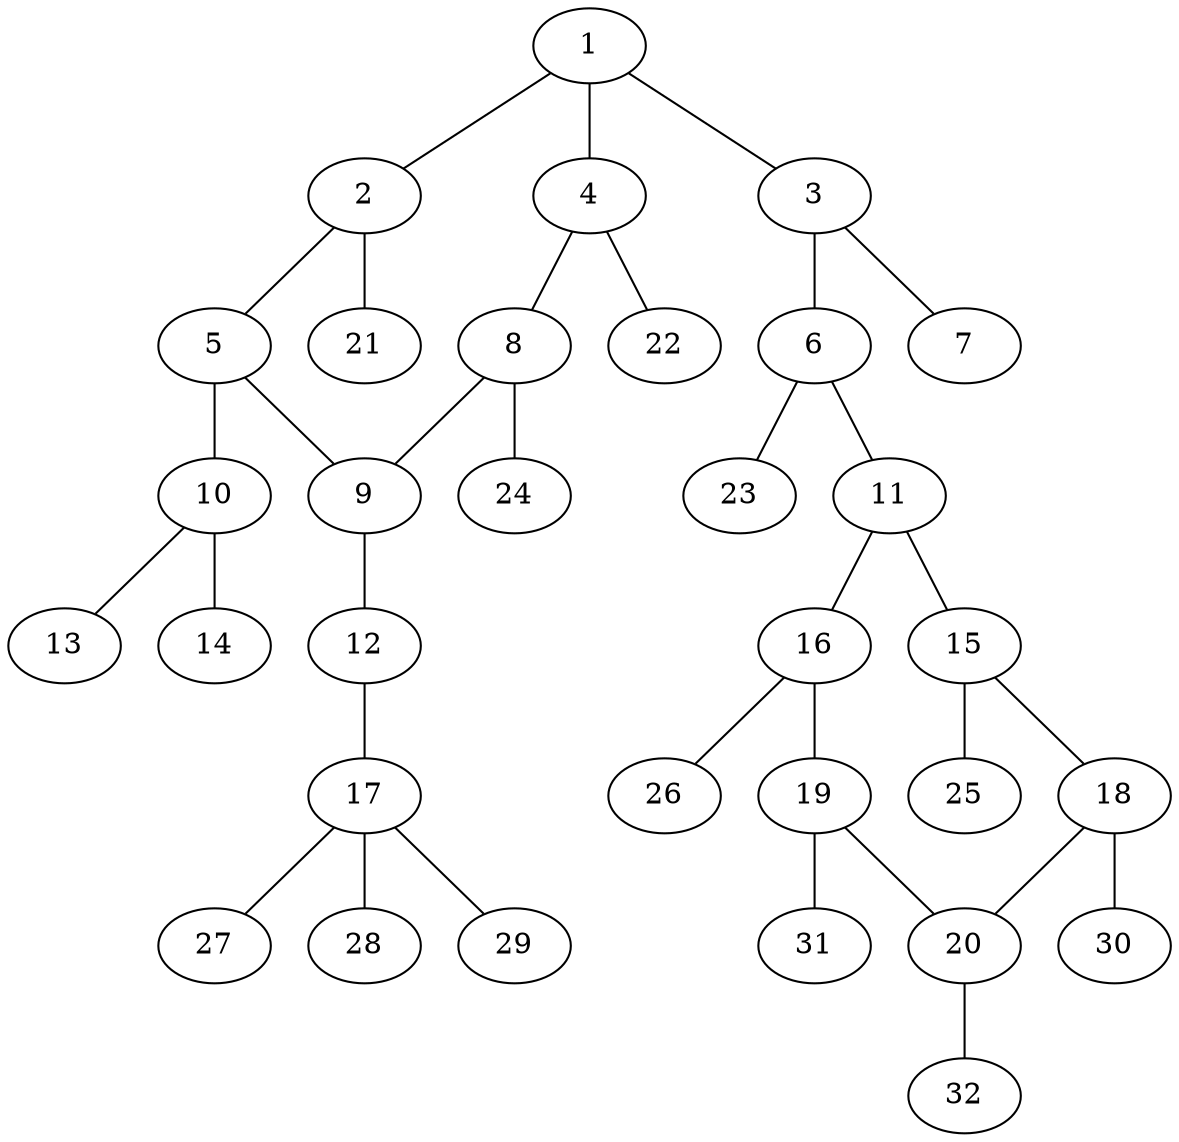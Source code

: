 graph molecule_776 {
	1	 [chem=C];
	2	 [chem=C];
	1 -- 2	 [valence=2];
	3	 [chem=C];
	1 -- 3	 [valence=1];
	4	 [chem=C];
	1 -- 4	 [valence=1];
	5	 [chem=C];
	2 -- 5	 [valence=1];
	21	 [chem=H];
	2 -- 21	 [valence=1];
	6	 [chem=N];
	3 -- 6	 [valence=1];
	7	 [chem=O];
	3 -- 7	 [valence=2];
	8	 [chem=C];
	4 -- 8	 [valence=2];
	22	 [chem=H];
	4 -- 22	 [valence=1];
	9	 [chem=C];
	5 -- 9	 [valence=2];
	10	 [chem=N];
	5 -- 10	 [valence=1];
	11	 [chem=C];
	6 -- 11	 [valence=1];
	23	 [chem=H];
	6 -- 23	 [valence=1];
	8 -- 9	 [valence=1];
	24	 [chem=H];
	8 -- 24	 [valence=1];
	12	 [chem=O];
	9 -- 12	 [valence=1];
	13	 [chem=O];
	10 -- 13	 [valence=2];
	14	 [chem=O];
	10 -- 14	 [valence=1];
	15	 [chem=C];
	11 -- 15	 [valence=2];
	16	 [chem=C];
	11 -- 16	 [valence=1];
	17	 [chem=C];
	12 -- 17	 [valence=1];
	18	 [chem=C];
	15 -- 18	 [valence=1];
	25	 [chem=H];
	15 -- 25	 [valence=1];
	19	 [chem=C];
	16 -- 19	 [valence=2];
	26	 [chem=H];
	16 -- 26	 [valence=1];
	27	 [chem=H];
	17 -- 27	 [valence=1];
	28	 [chem=H];
	17 -- 28	 [valence=1];
	29	 [chem=H];
	17 -- 29	 [valence=1];
	20	 [chem=C];
	18 -- 20	 [valence=2];
	30	 [chem=H];
	18 -- 30	 [valence=1];
	19 -- 20	 [valence=1];
	31	 [chem=H];
	19 -- 31	 [valence=1];
	32	 [chem=H];
	20 -- 32	 [valence=1];
}
